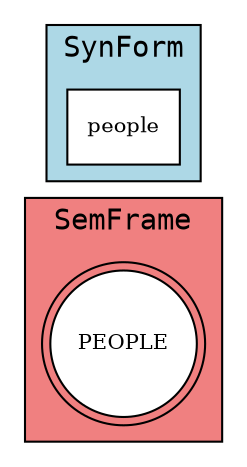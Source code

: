 digraph G {
rankdir=LR;
fontname=consolas;
subgraph cluster_SemFrame {
bgcolor=lightcoral;
label=SemFrame;
N1 [style=filled, fontsize=10, fillcolor=white, color=black, shape=doublecircle, label=PEOPLE];
}

subgraph cluster_SynForm {
bgcolor=lightblue;
label=SynForm;
S1 [shape=box, fontsize=10, style=filled, fillcolor=white, label=people];
}

}
